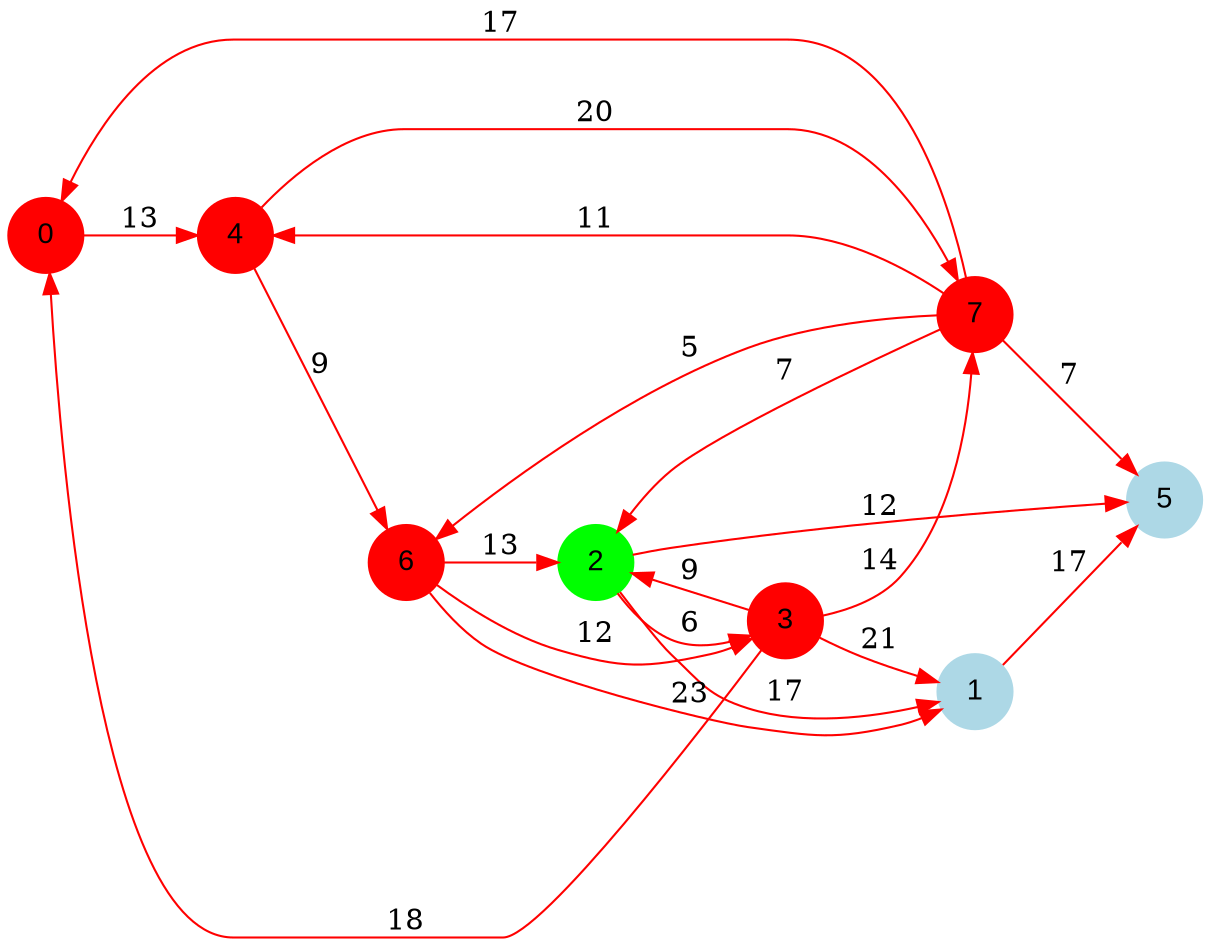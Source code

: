 digraph graphe {
rankdir = LR;
edge [color=red];
0 [fontname="Arial", shape = circle, color=red, style=filled];
1 [fontname="Arial", shape = circle, color=lightblue, style=filled];
2 [fontname="Arial", shape = circle, color=green, style=filled];
3 [fontname="Arial", shape = circle, color=red, style=filled];
4 [fontname="Arial", shape = circle, color=red, style=filled];
5 [fontname="Arial", shape = circle, color=lightblue, style=filled];
6 [fontname="Arial", shape = circle, color=red, style=filled];
7 [fontname="Arial", shape = circle, color=red, style=filled];
	0 -> 4 [label = "13"];
	1 -> 5 [label = "17"];
	2 -> 1 [label = "17"];
	2 -> 3 [label = "6"];
	2 -> 5 [label = "12"];
	3 -> 0 [label = "18"];
	3 -> 1 [label = "21"];
	3 -> 2 [label = "9"];
	3 -> 7 [label = "14"];
	4 -> 6 [label = "9"];
	4 -> 7 [label = "20"];
	6 -> 1 [label = "23"];
	6 -> 2 [label = "13"];
	6 -> 3 [label = "12"];
	7 -> 0 [label = "17"];
	7 -> 2 [label = "7"];
	7 -> 4 [label = "11"];
	7 -> 5 [label = "7"];
	7 -> 6 [label = "5"];
}